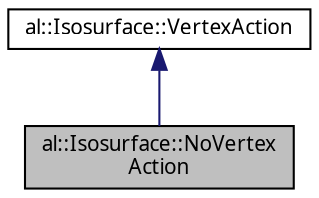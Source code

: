 digraph "al::Isosurface::NoVertexAction"
{
 // LATEX_PDF_SIZE
  bgcolor="transparent";
  edge [fontname="FreeSans.ttf",fontsize="10",labelfontname="FreeSans.ttf",labelfontsize="10"];
  node [fontname="FreeSans.ttf",fontsize="10",shape=record];
  Node1 [label="al::Isosurface::NoVertex\lAction",height=0.2,width=0.4,color="black", fillcolor="grey75", style="filled", fontcolor="black",tooltip=" "];
  Node2 -> Node1 [dir="back",color="midnightblue",fontsize="10",style="solid",fontname="FreeSans.ttf"];
  Node2 [label="al::Isosurface::VertexAction",height=0.2,width=0.4,color="black",URL="$structal_1_1_isosurface_1_1_vertex_action.html",tooltip=" "];
}

